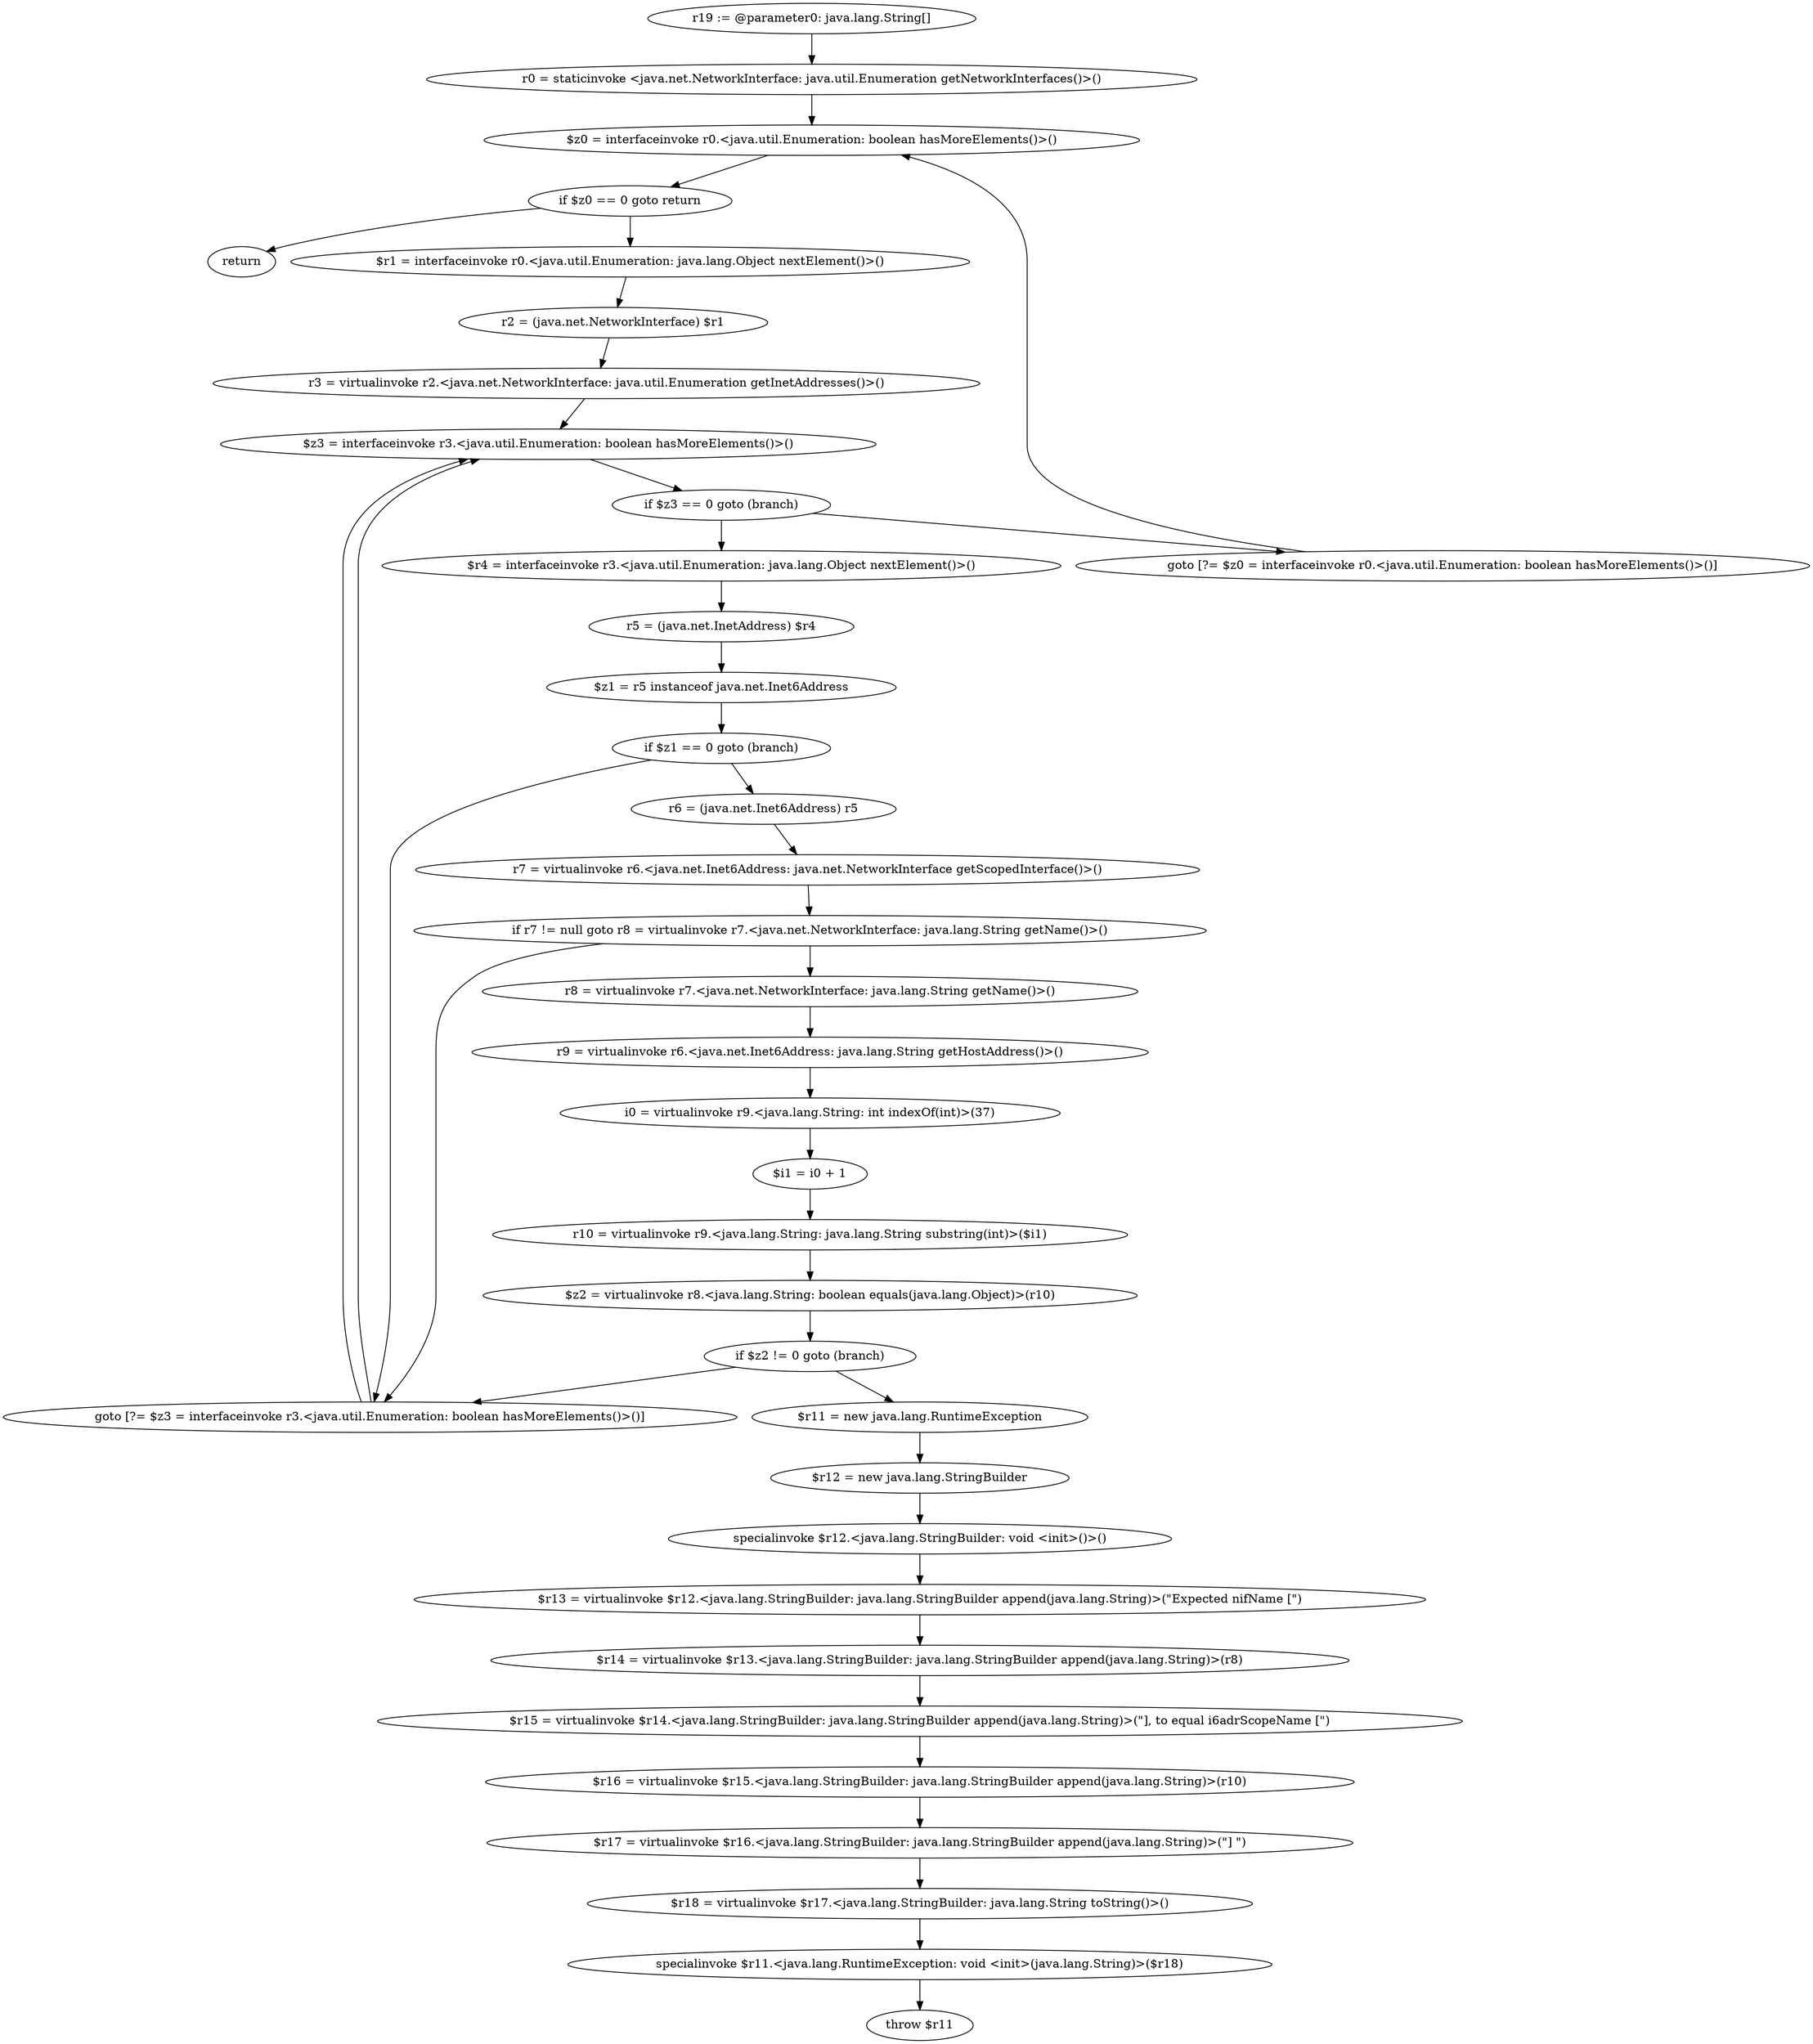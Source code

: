 digraph "unitGraph" {
    "r19 := @parameter0: java.lang.String[]"
    "r0 = staticinvoke <java.net.NetworkInterface: java.util.Enumeration getNetworkInterfaces()>()"
    "$z0 = interfaceinvoke r0.<java.util.Enumeration: boolean hasMoreElements()>()"
    "if $z0 == 0 goto return"
    "$r1 = interfaceinvoke r0.<java.util.Enumeration: java.lang.Object nextElement()>()"
    "r2 = (java.net.NetworkInterface) $r1"
    "r3 = virtualinvoke r2.<java.net.NetworkInterface: java.util.Enumeration getInetAddresses()>()"
    "$z3 = interfaceinvoke r3.<java.util.Enumeration: boolean hasMoreElements()>()"
    "if $z3 == 0 goto (branch)"
    "$r4 = interfaceinvoke r3.<java.util.Enumeration: java.lang.Object nextElement()>()"
    "r5 = (java.net.InetAddress) $r4"
    "$z1 = r5 instanceof java.net.Inet6Address"
    "if $z1 == 0 goto (branch)"
    "r6 = (java.net.Inet6Address) r5"
    "r7 = virtualinvoke r6.<java.net.Inet6Address: java.net.NetworkInterface getScopedInterface()>()"
    "if r7 != null goto r8 = virtualinvoke r7.<java.net.NetworkInterface: java.lang.String getName()>()"
    "goto [?= $z3 = interfaceinvoke r3.<java.util.Enumeration: boolean hasMoreElements()>()]"
    "r8 = virtualinvoke r7.<java.net.NetworkInterface: java.lang.String getName()>()"
    "r9 = virtualinvoke r6.<java.net.Inet6Address: java.lang.String getHostAddress()>()"
    "i0 = virtualinvoke r9.<java.lang.String: int indexOf(int)>(37)"
    "$i1 = i0 + 1"
    "r10 = virtualinvoke r9.<java.lang.String: java.lang.String substring(int)>($i1)"
    "$z2 = virtualinvoke r8.<java.lang.String: boolean equals(java.lang.Object)>(r10)"
    "if $z2 != 0 goto (branch)"
    "$r11 = new java.lang.RuntimeException"
    "$r12 = new java.lang.StringBuilder"
    "specialinvoke $r12.<java.lang.StringBuilder: void <init>()>()"
    "$r13 = virtualinvoke $r12.<java.lang.StringBuilder: java.lang.StringBuilder append(java.lang.String)>(\"Expected nifName [\")"
    "$r14 = virtualinvoke $r13.<java.lang.StringBuilder: java.lang.StringBuilder append(java.lang.String)>(r8)"
    "$r15 = virtualinvoke $r14.<java.lang.StringBuilder: java.lang.StringBuilder append(java.lang.String)>(\"], to equal i6adrScopeName [\")"
    "$r16 = virtualinvoke $r15.<java.lang.StringBuilder: java.lang.StringBuilder append(java.lang.String)>(r10)"
    "$r17 = virtualinvoke $r16.<java.lang.StringBuilder: java.lang.StringBuilder append(java.lang.String)>(\"] \")"
    "$r18 = virtualinvoke $r17.<java.lang.StringBuilder: java.lang.String toString()>()"
    "specialinvoke $r11.<java.lang.RuntimeException: void <init>(java.lang.String)>($r18)"
    "throw $r11"
    "goto [?= $z0 = interfaceinvoke r0.<java.util.Enumeration: boolean hasMoreElements()>()]"
    "return"
    "r19 := @parameter0: java.lang.String[]"->"r0 = staticinvoke <java.net.NetworkInterface: java.util.Enumeration getNetworkInterfaces()>()";
    "r0 = staticinvoke <java.net.NetworkInterface: java.util.Enumeration getNetworkInterfaces()>()"->"$z0 = interfaceinvoke r0.<java.util.Enumeration: boolean hasMoreElements()>()";
    "$z0 = interfaceinvoke r0.<java.util.Enumeration: boolean hasMoreElements()>()"->"if $z0 == 0 goto return";
    "if $z0 == 0 goto return"->"$r1 = interfaceinvoke r0.<java.util.Enumeration: java.lang.Object nextElement()>()";
    "if $z0 == 0 goto return"->"return";
    "$r1 = interfaceinvoke r0.<java.util.Enumeration: java.lang.Object nextElement()>()"->"r2 = (java.net.NetworkInterface) $r1";
    "r2 = (java.net.NetworkInterface) $r1"->"r3 = virtualinvoke r2.<java.net.NetworkInterface: java.util.Enumeration getInetAddresses()>()";
    "r3 = virtualinvoke r2.<java.net.NetworkInterface: java.util.Enumeration getInetAddresses()>()"->"$z3 = interfaceinvoke r3.<java.util.Enumeration: boolean hasMoreElements()>()";
    "$z3 = interfaceinvoke r3.<java.util.Enumeration: boolean hasMoreElements()>()"->"if $z3 == 0 goto (branch)";
    "if $z3 == 0 goto (branch)"->"$r4 = interfaceinvoke r3.<java.util.Enumeration: java.lang.Object nextElement()>()";
    "if $z3 == 0 goto (branch)"->"goto [?= $z0 = interfaceinvoke r0.<java.util.Enumeration: boolean hasMoreElements()>()]";
    "$r4 = interfaceinvoke r3.<java.util.Enumeration: java.lang.Object nextElement()>()"->"r5 = (java.net.InetAddress) $r4";
    "r5 = (java.net.InetAddress) $r4"->"$z1 = r5 instanceof java.net.Inet6Address";
    "$z1 = r5 instanceof java.net.Inet6Address"->"if $z1 == 0 goto (branch)";
    "if $z1 == 0 goto (branch)"->"r6 = (java.net.Inet6Address) r5";
    "if $z1 == 0 goto (branch)"->"goto [?= $z3 = interfaceinvoke r3.<java.util.Enumeration: boolean hasMoreElements()>()]";
    "r6 = (java.net.Inet6Address) r5"->"r7 = virtualinvoke r6.<java.net.Inet6Address: java.net.NetworkInterface getScopedInterface()>()";
    "r7 = virtualinvoke r6.<java.net.Inet6Address: java.net.NetworkInterface getScopedInterface()>()"->"if r7 != null goto r8 = virtualinvoke r7.<java.net.NetworkInterface: java.lang.String getName()>()";
    "if r7 != null goto r8 = virtualinvoke r7.<java.net.NetworkInterface: java.lang.String getName()>()"->"goto [?= $z3 = interfaceinvoke r3.<java.util.Enumeration: boolean hasMoreElements()>()]";
    "if r7 != null goto r8 = virtualinvoke r7.<java.net.NetworkInterface: java.lang.String getName()>()"->"r8 = virtualinvoke r7.<java.net.NetworkInterface: java.lang.String getName()>()";
    "goto [?= $z3 = interfaceinvoke r3.<java.util.Enumeration: boolean hasMoreElements()>()]"->"$z3 = interfaceinvoke r3.<java.util.Enumeration: boolean hasMoreElements()>()";
    "r8 = virtualinvoke r7.<java.net.NetworkInterface: java.lang.String getName()>()"->"r9 = virtualinvoke r6.<java.net.Inet6Address: java.lang.String getHostAddress()>()";
    "r9 = virtualinvoke r6.<java.net.Inet6Address: java.lang.String getHostAddress()>()"->"i0 = virtualinvoke r9.<java.lang.String: int indexOf(int)>(37)";
    "i0 = virtualinvoke r9.<java.lang.String: int indexOf(int)>(37)"->"$i1 = i0 + 1";
    "$i1 = i0 + 1"->"r10 = virtualinvoke r9.<java.lang.String: java.lang.String substring(int)>($i1)";
    "r10 = virtualinvoke r9.<java.lang.String: java.lang.String substring(int)>($i1)"->"$z2 = virtualinvoke r8.<java.lang.String: boolean equals(java.lang.Object)>(r10)";
    "$z2 = virtualinvoke r8.<java.lang.String: boolean equals(java.lang.Object)>(r10)"->"if $z2 != 0 goto (branch)";
    "if $z2 != 0 goto (branch)"->"$r11 = new java.lang.RuntimeException";
    "if $z2 != 0 goto (branch)"->"goto [?= $z3 = interfaceinvoke r3.<java.util.Enumeration: boolean hasMoreElements()>()]";
    "$r11 = new java.lang.RuntimeException"->"$r12 = new java.lang.StringBuilder";
    "$r12 = new java.lang.StringBuilder"->"specialinvoke $r12.<java.lang.StringBuilder: void <init>()>()";
    "specialinvoke $r12.<java.lang.StringBuilder: void <init>()>()"->"$r13 = virtualinvoke $r12.<java.lang.StringBuilder: java.lang.StringBuilder append(java.lang.String)>(\"Expected nifName [\")";
    "$r13 = virtualinvoke $r12.<java.lang.StringBuilder: java.lang.StringBuilder append(java.lang.String)>(\"Expected nifName [\")"->"$r14 = virtualinvoke $r13.<java.lang.StringBuilder: java.lang.StringBuilder append(java.lang.String)>(r8)";
    "$r14 = virtualinvoke $r13.<java.lang.StringBuilder: java.lang.StringBuilder append(java.lang.String)>(r8)"->"$r15 = virtualinvoke $r14.<java.lang.StringBuilder: java.lang.StringBuilder append(java.lang.String)>(\"], to equal i6adrScopeName [\")";
    "$r15 = virtualinvoke $r14.<java.lang.StringBuilder: java.lang.StringBuilder append(java.lang.String)>(\"], to equal i6adrScopeName [\")"->"$r16 = virtualinvoke $r15.<java.lang.StringBuilder: java.lang.StringBuilder append(java.lang.String)>(r10)";
    "$r16 = virtualinvoke $r15.<java.lang.StringBuilder: java.lang.StringBuilder append(java.lang.String)>(r10)"->"$r17 = virtualinvoke $r16.<java.lang.StringBuilder: java.lang.StringBuilder append(java.lang.String)>(\"] \")";
    "$r17 = virtualinvoke $r16.<java.lang.StringBuilder: java.lang.StringBuilder append(java.lang.String)>(\"] \")"->"$r18 = virtualinvoke $r17.<java.lang.StringBuilder: java.lang.String toString()>()";
    "$r18 = virtualinvoke $r17.<java.lang.StringBuilder: java.lang.String toString()>()"->"specialinvoke $r11.<java.lang.RuntimeException: void <init>(java.lang.String)>($r18)";
    "specialinvoke $r11.<java.lang.RuntimeException: void <init>(java.lang.String)>($r18)"->"throw $r11";
    "goto [?= $z3 = interfaceinvoke r3.<java.util.Enumeration: boolean hasMoreElements()>()]"->"$z3 = interfaceinvoke r3.<java.util.Enumeration: boolean hasMoreElements()>()";
    "goto [?= $z0 = interfaceinvoke r0.<java.util.Enumeration: boolean hasMoreElements()>()]"->"$z0 = interfaceinvoke r0.<java.util.Enumeration: boolean hasMoreElements()>()";
}

